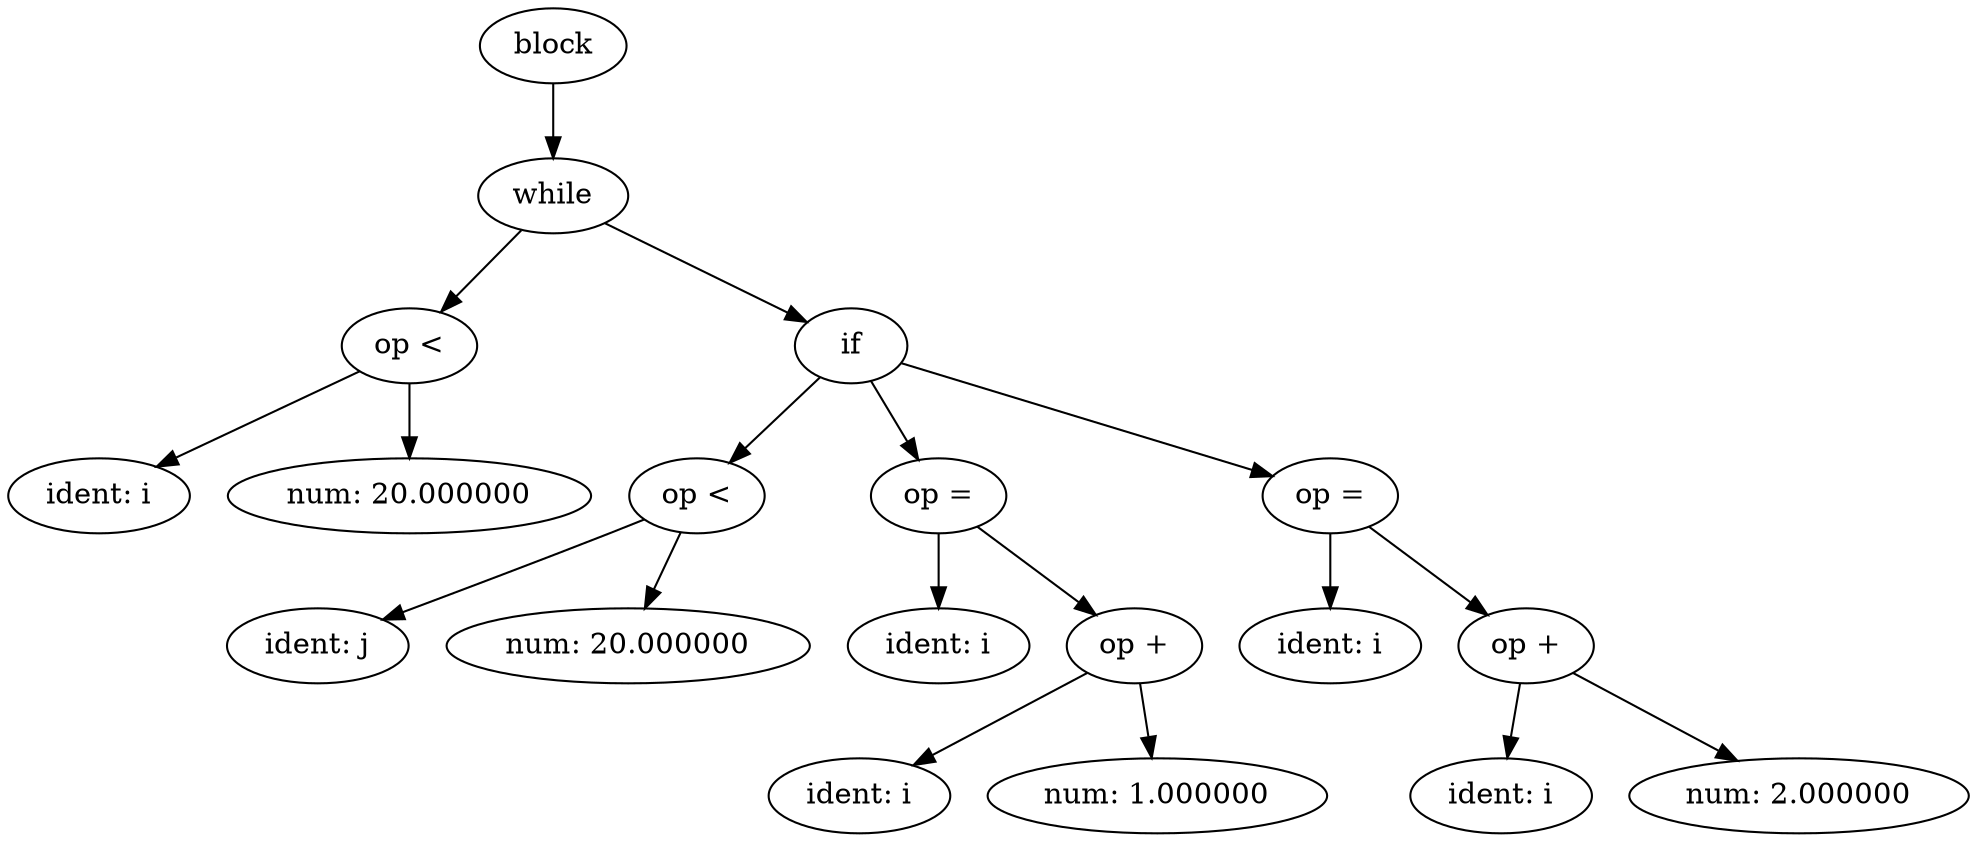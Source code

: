 digraph G {
0[label="block"];
1[label="while"];
2[label="ident: i"];
3[label="op <"];
4[label="num: 20.000000"];
5[label="if"];
6[label="ident: j"];
7[label="op <"];
8[label="num: 20.000000"];
9[label="ident: i"];
10[label="op ="];
11[label="ident: i"];
12[label="op +"];
13[label="num: 1.000000"];
14[label="ident: i"];
15[label="op ="];
16[label="ident: i"];
17[label="op +"];
18[label="num: 2.000000"];
0->1 ;
1->3 ;
1->5 ;
3->2 ;
3->4 ;
5->7 ;
5->10 ;
5->15 ;
7->6 ;
7->8 ;
10->9 ;
10->12 ;
12->11 ;
12->13 ;
15->14 ;
15->17 ;
17->16 ;
17->18 ;
}
